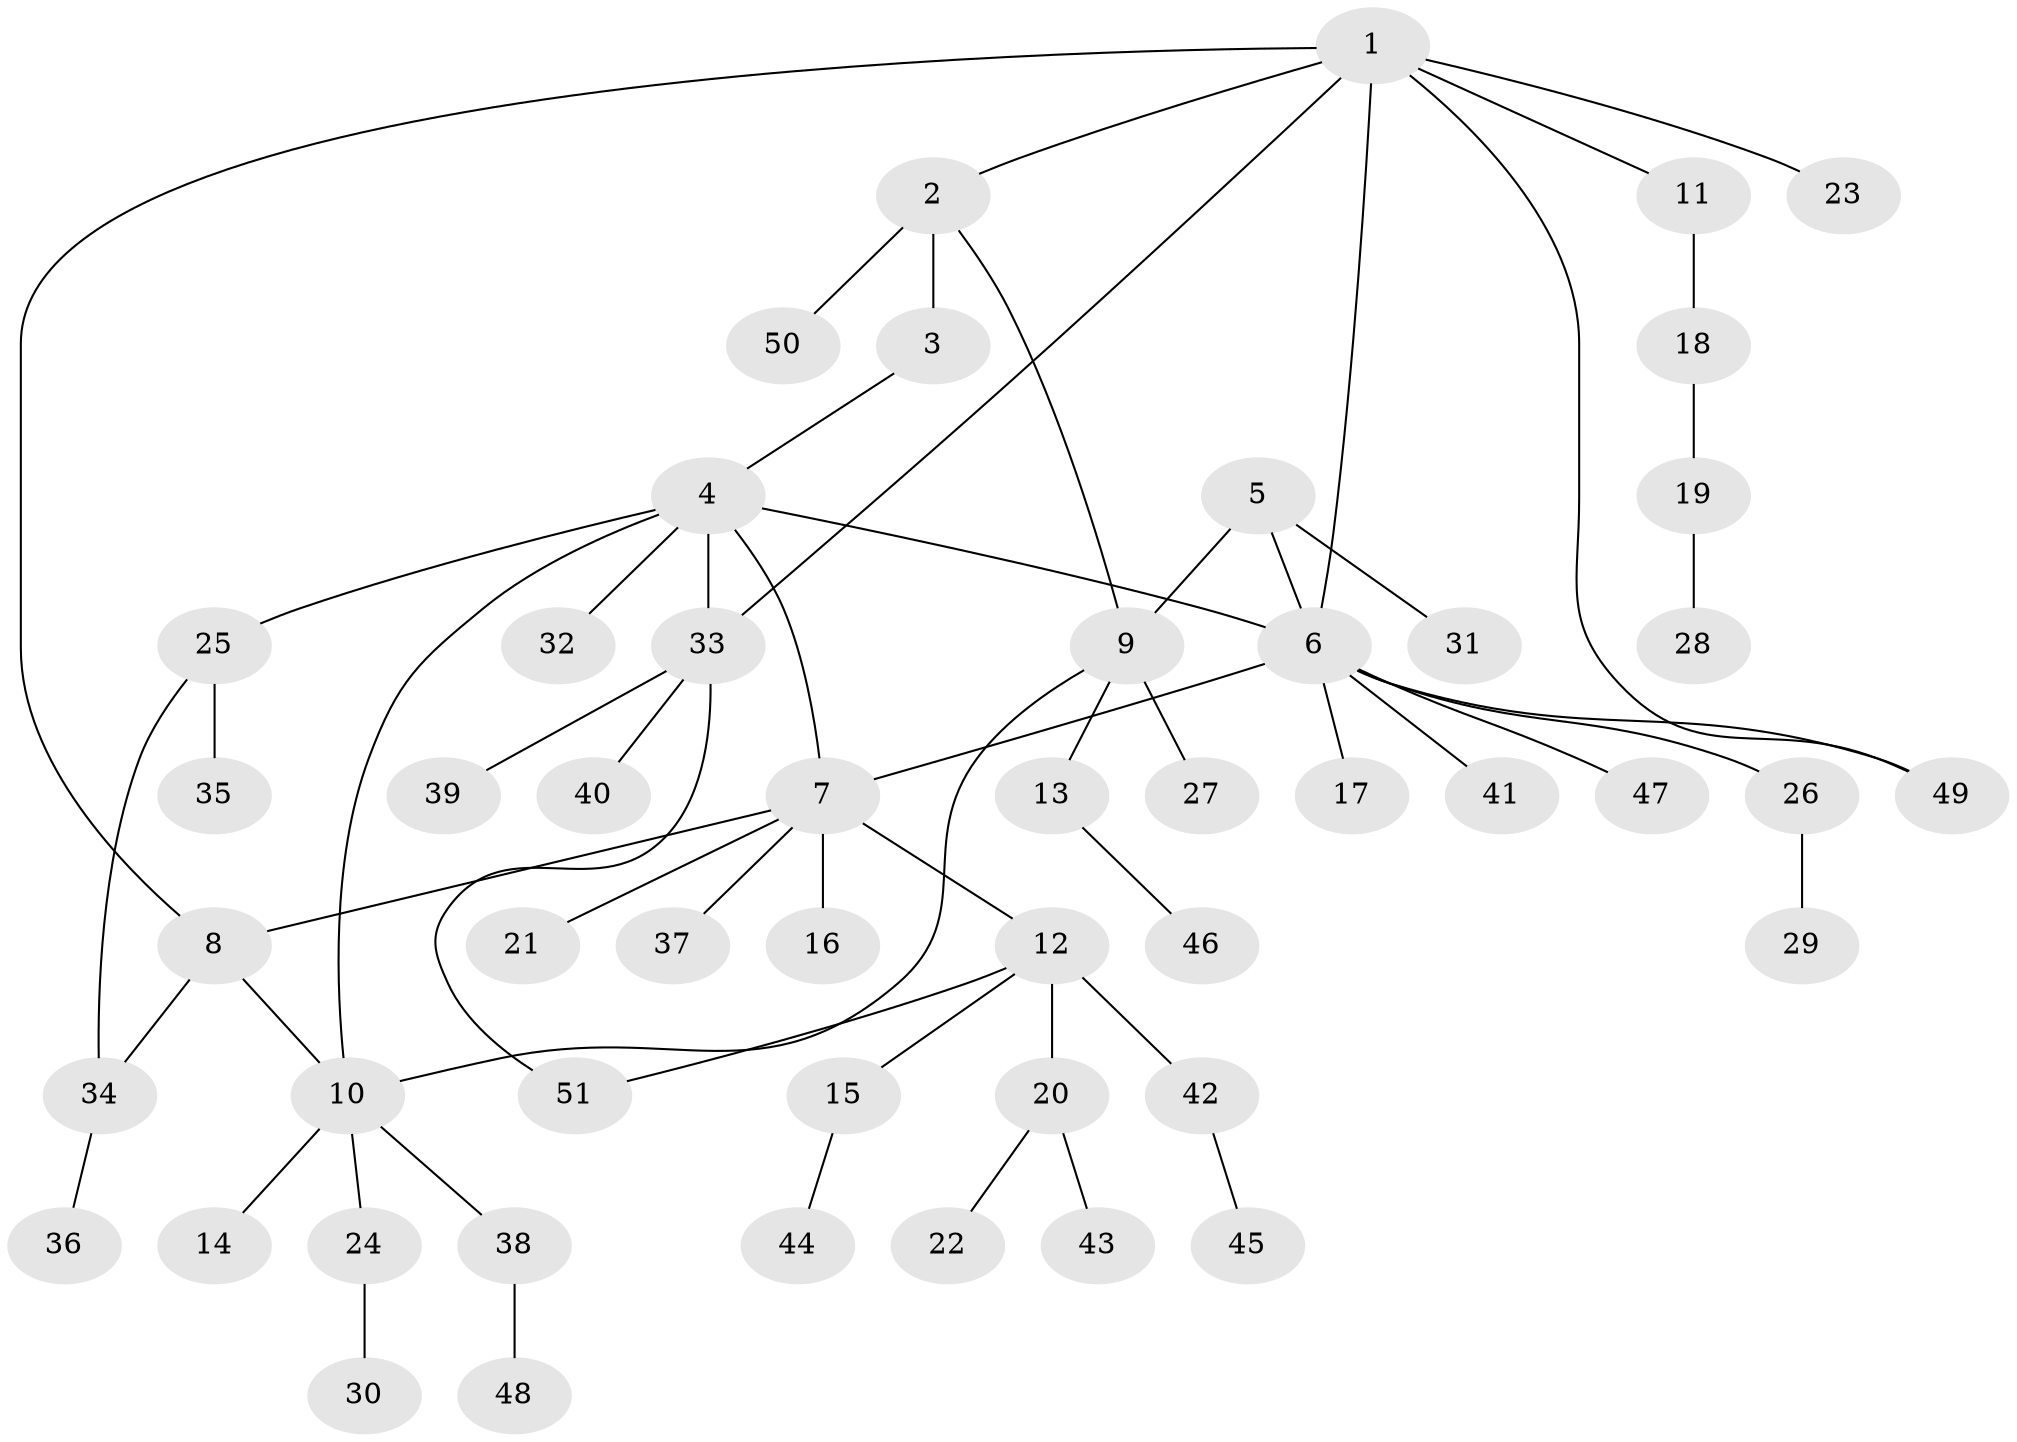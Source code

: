 // coarse degree distribution, {6: 0.125, 4: 0.0625, 8: 0.0625, 5: 0.0625, 1: 0.5, 2: 0.125, 3: 0.0625}
// Generated by graph-tools (version 1.1) at 2025/52/03/04/25 22:52:24]
// undirected, 51 vertices, 60 edges
graph export_dot {
  node [color=gray90,style=filled];
  1;
  2;
  3;
  4;
  5;
  6;
  7;
  8;
  9;
  10;
  11;
  12;
  13;
  14;
  15;
  16;
  17;
  18;
  19;
  20;
  21;
  22;
  23;
  24;
  25;
  26;
  27;
  28;
  29;
  30;
  31;
  32;
  33;
  34;
  35;
  36;
  37;
  38;
  39;
  40;
  41;
  42;
  43;
  44;
  45;
  46;
  47;
  48;
  49;
  50;
  51;
  1 -- 2;
  1 -- 6;
  1 -- 8;
  1 -- 11;
  1 -- 23;
  1 -- 33;
  1 -- 49;
  2 -- 3;
  2 -- 9;
  2 -- 50;
  3 -- 4;
  4 -- 6;
  4 -- 7;
  4 -- 10;
  4 -- 25;
  4 -- 32;
  4 -- 33;
  5 -- 6;
  5 -- 9;
  5 -- 31;
  6 -- 7;
  6 -- 17;
  6 -- 26;
  6 -- 41;
  6 -- 47;
  6 -- 49;
  7 -- 8;
  7 -- 12;
  7 -- 16;
  7 -- 21;
  7 -- 37;
  8 -- 10;
  8 -- 34;
  9 -- 10;
  9 -- 13;
  9 -- 27;
  10 -- 14;
  10 -- 24;
  10 -- 38;
  11 -- 18;
  12 -- 15;
  12 -- 20;
  12 -- 42;
  12 -- 51;
  13 -- 46;
  15 -- 44;
  18 -- 19;
  19 -- 28;
  20 -- 22;
  20 -- 43;
  24 -- 30;
  25 -- 34;
  25 -- 35;
  26 -- 29;
  33 -- 39;
  33 -- 40;
  33 -- 51;
  34 -- 36;
  38 -- 48;
  42 -- 45;
}
